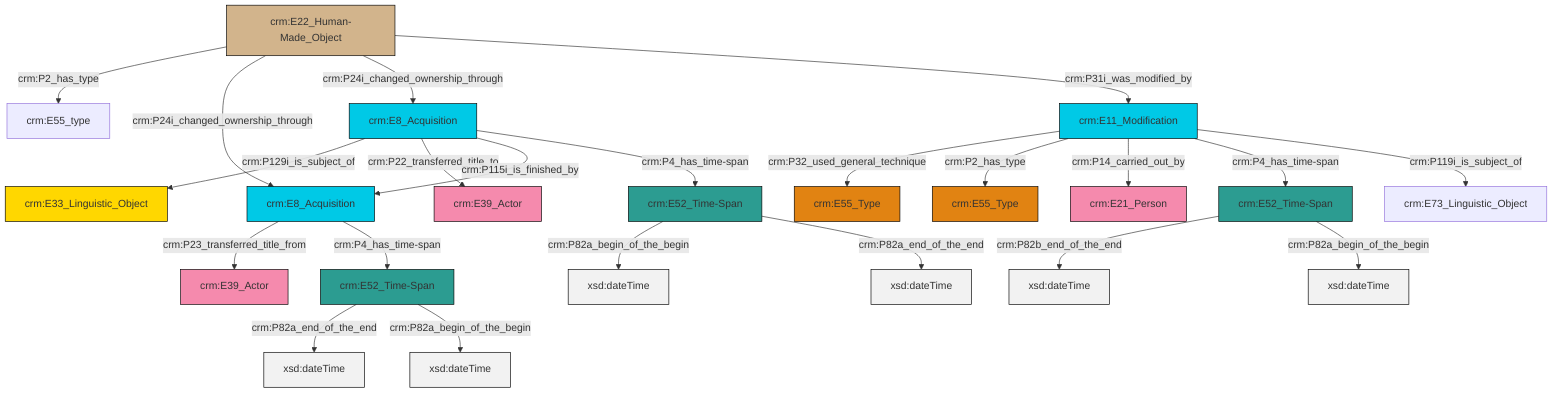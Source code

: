 graph TD
classDef Literal fill:#f2f2f2,stroke:#000000;
classDef CRM_Entity fill:#FFFFFF,stroke:#000000;
classDef Temporal_Entity fill:#00C9E6, stroke:#000000;
classDef Type fill:#E18312, stroke:#000000;
classDef Time-Span fill:#2C9C91, stroke:#000000;
classDef Appellation fill:#FFEB7F, stroke:#000000;
classDef Place fill:#008836, stroke:#000000;
classDef Persistent_Item fill:#B266B2, stroke:#000000;
classDef Conceptual_Object fill:#FFD700, stroke:#000000;
classDef Physical_Thing fill:#D2B48C, stroke:#000000;
classDef Actor fill:#f58aad, stroke:#000000;
classDef PC_Classes fill:#4ce600, stroke:#000000;
classDef Multi fill:#cccccc,stroke:#000000;

0["crm:E22_Human-Made_Object"]:::Physical_Thing -->|crm:P2_has_type| 1["crm:E55_type"]:::Default
4["crm:E52_Time-Span"]:::Time-Span -->|crm:P82a_end_of_the_end| 5[xsd:dateTime]:::Literal
6["crm:E11_Modification"]:::Temporal_Entity -->|crm:P32_used_general_technique| 7["crm:E55_Type"]:::Type
8["crm:E52_Time-Span"]:::Time-Span -->|crm:P82a_begin_of_the_begin| 9[xsd:dateTime]:::Literal
8["crm:E52_Time-Span"]:::Time-Span -->|crm:P82a_end_of_the_end| 10[xsd:dateTime]:::Literal
12["crm:E8_Acquisition"]:::Temporal_Entity -->|crm:P129i_is_subject_of| 13["crm:E33_Linguistic_Object"]:::Conceptual_Object
0["crm:E22_Human-Made_Object"]:::Physical_Thing -->|crm:P24i_changed_ownership_through| 15["crm:E8_Acquisition"]:::Temporal_Entity
12["crm:E8_Acquisition"]:::Temporal_Entity -->|crm:P22_transferred_title_to| 17["crm:E39_Actor"]:::Actor
6["crm:E11_Modification"]:::Temporal_Entity -->|crm:P2_has_type| 23["crm:E55_Type"]:::Type
15["crm:E8_Acquisition"]:::Temporal_Entity -->|crm:P23_transferred_title_from| 26["crm:E39_Actor"]:::Actor
12["crm:E8_Acquisition"]:::Temporal_Entity -->|crm:P115i_is_finished_by| 15["crm:E8_Acquisition"]:::Temporal_Entity
2["crm:E52_Time-Span"]:::Time-Span -->|crm:P82b_end_of_the_end| 27[xsd:dateTime]:::Literal
2["crm:E52_Time-Span"]:::Time-Span -->|crm:P82a_begin_of_the_begin| 28[xsd:dateTime]:::Literal
12["crm:E8_Acquisition"]:::Temporal_Entity -->|crm:P4_has_time-span| 8["crm:E52_Time-Span"]:::Time-Span
0["crm:E22_Human-Made_Object"]:::Physical_Thing -->|crm:P24i_changed_ownership_through| 12["crm:E8_Acquisition"]:::Temporal_Entity
6["crm:E11_Modification"]:::Temporal_Entity -->|crm:P14_carried_out_by| 19["crm:E21_Person"]:::Actor
6["crm:E11_Modification"]:::Temporal_Entity -->|crm:P4_has_time-span| 2["crm:E52_Time-Span"]:::Time-Span
0["crm:E22_Human-Made_Object"]:::Physical_Thing -->|crm:P31i_was_modified_by| 6["crm:E11_Modification"]:::Temporal_Entity
6["crm:E11_Modification"]:::Temporal_Entity -->|crm:P119i_is_subject_of| 29["crm:E73_Linguistic_Object"]:::Default
4["crm:E52_Time-Span"]:::Time-Span -->|crm:P82a_begin_of_the_begin| 33[xsd:dateTime]:::Literal
15["crm:E8_Acquisition"]:::Temporal_Entity -->|crm:P4_has_time-span| 4["crm:E52_Time-Span"]:::Time-Span